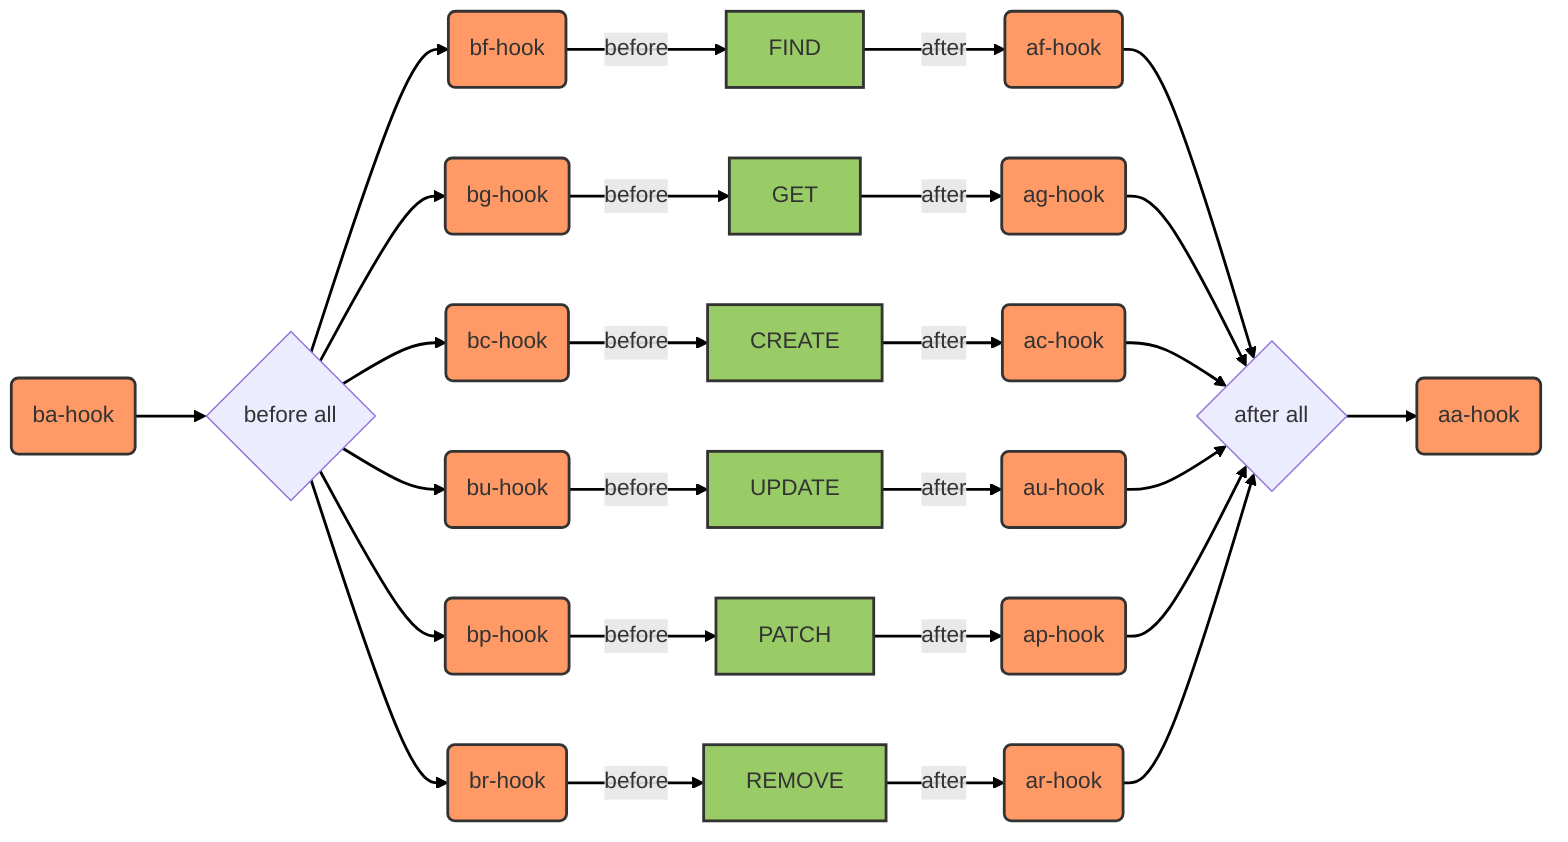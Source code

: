 graph LR
    beforeAll{before all}
    bahook(ba-hook) --> beforeAll

    afterAll{after all}
    afterAll --> aahook(aa-hook)

    beforeAll --> bfhook(bf-hook)
    bfhook -->|before| FIND[FIND]
    FIND -->|after| afhook(af-hook)
    afhook --> afterAll
    
    beforeAll --> bghook(bg-hook)
    bghook -->|before| GET[GET]
    GET -->|after| aghook(ag-hook)
    aghook --> afterAll

    beforeAll --> bchook(bc-hook)
    bchook -->|before| CREATE[CREATE]
    CREATE -->|after| achook(ac-hook)
    achook --> afterAll

    beforeAll --> buhook(bu-hook)
    buhook -->|before| UPDATE[UPDATE]
    UPDATE -->|after| auhook(au-hook)
    auhook --> afterAll

    beforeAll --> bphook(bp-hook)
    bphook -->|before| PATCH[PATCH]
    PATCH -->|after| aphook(ap-hook)
    aphook --> afterAll

    beforeAll --> brhook(br-hook)
    brhook -->|before| REMOVE[REMOVE]
    REMOVE -->|after| arhook(ar-hook)
    arhook --> afterAll

    linkStyle default stroke-width:2px,fill:none,stroke:black
    classDef hookClass fill:#f96,stroke:#333,stroke-width:2px
    class bahook,aahook,bfhook,afhook,bghook,aghook,bchook,achook,buhook,auhook,bphook,aphook,brhook,arhook hookClass
    classDef operationClass fill:#9c6,stroke:#333,stroke-width:2px
    class FIND,GET,CREATE,UPDATE,PATCH,REMOVE operationClass